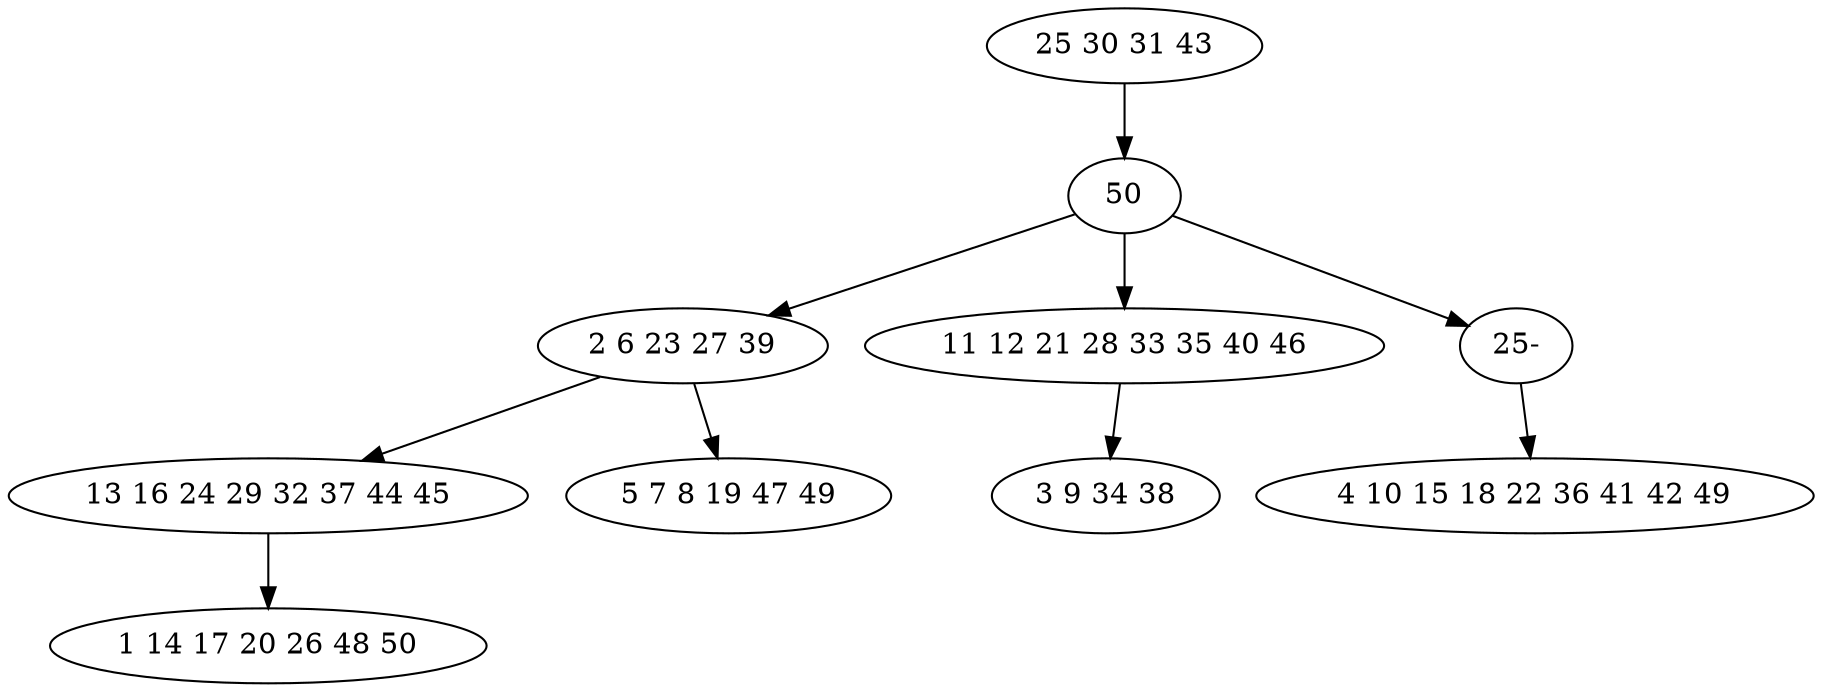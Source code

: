 digraph true_tree {
	"0" -> "1"
	"1" -> "2"
	"1" -> "3"
	"1" -> "9"
	"2" -> "5"
	"3" -> "6"
	"5" -> "7"
	"2" -> "8"
	"9" -> "4"
	"0" [label="25 30 31 43"];
	"1" [label="50"];
	"2" [label="2 6 23 27 39"];
	"3" [label="11 12 21 28 33 35 40 46"];
	"4" [label="4 10 15 18 22 36 41 42 49"];
	"5" [label="13 16 24 29 32 37 44 45"];
	"6" [label="3 9 34 38"];
	"7" [label="1 14 17 20 26 48 50"];
	"8" [label="5 7 8 19 47 49"];
	"9" [label="25-"];
}
